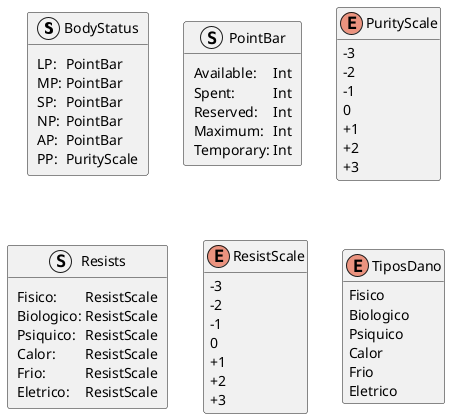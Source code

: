 @startuml
hide empty members
'hide circle
<style>

</style>
struct BodyStatus {
    <#transparent,#transparent>|LP:| PointBar|
    |MP:| PointBar|
    |SP:| PointBar|
    |NP:| PointBar|
    |AP:| PointBar|
    |PP:| PurityScale|
}

struct PointBar {
    <#transparent,#transparent>|Available:| Int|
    |Spent:| Int|
    |Reserved:| Int|
    |Maximum:| Int|
    |Temporary:| Int|
}

enum PurityScale {
    -3
    -2
    -1
     0
    +1
    +2
    +3
}

struct Resists {
    <#transparent,#transparent>|Fisico:| ResistScale|
    |Biologico:| ResistScale|
    |Psiquico:| ResistScale|
    |Calor:| ResistScale|
    |Frio:| ResistScale|
    |Eletrico:| ResistScale|
}

enum ResistScale {
    -3
    -2
    -1
    0
    +1
    +2
    +3
}

enum TiposDano {
    Fisico
    Biologico
    Psiquico
    Calor
    Frio
    Eletrico
}

@enduml
